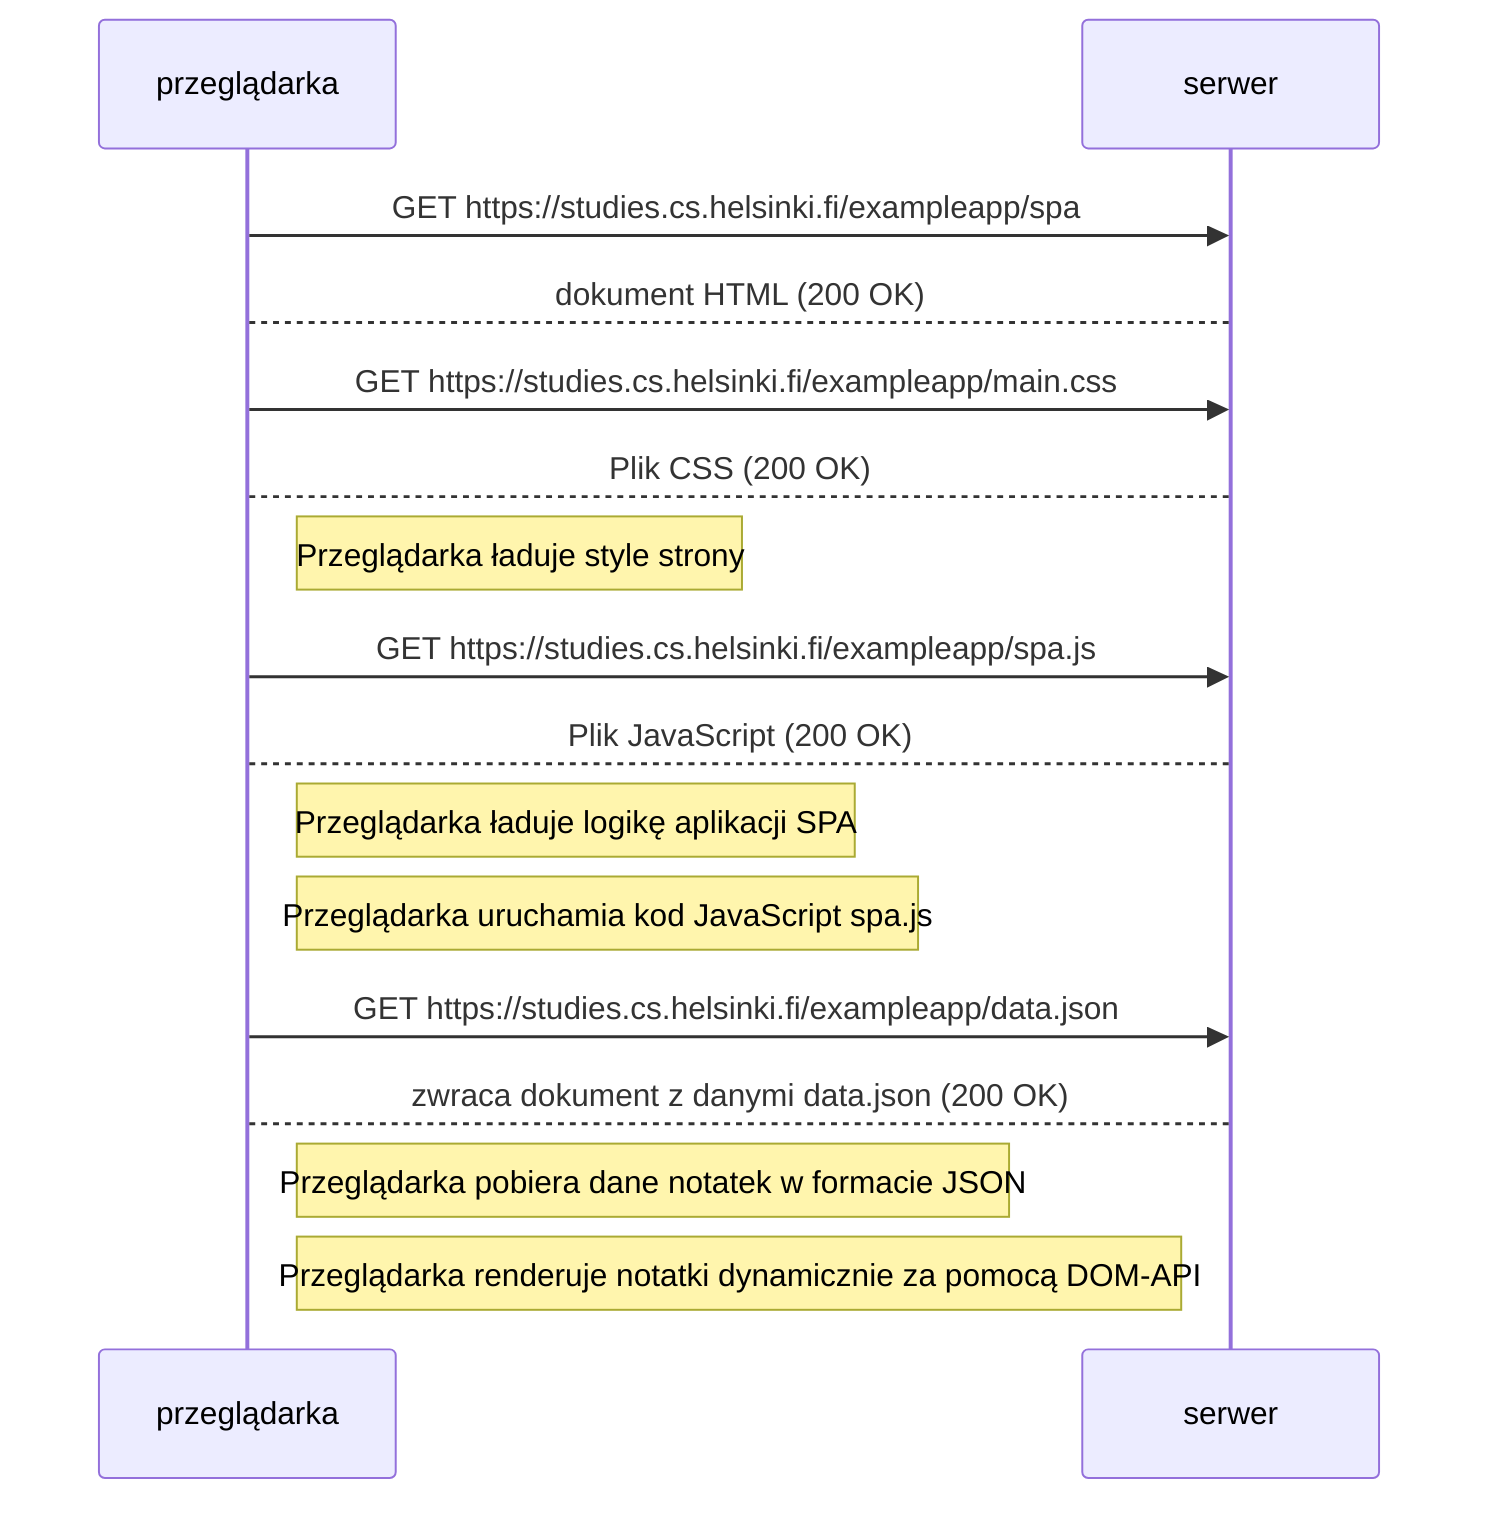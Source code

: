 sequenceDiagram
    participant przeglądarka
    participant serwer

    przeglądarka->>serwer: GET https://studies.cs.helsinki.fi/exampleapp/spa
    serwer-->przeglądarka: dokument HTML (200 OK)

    przeglądarka->>serwer: GET https://studies.cs.helsinki.fi/exampleapp/main.css
    serwer-->przeglądarka: Plik CSS (200 OK)
    Note right of przeglądarka: Przeglądarka ładuje style strony

    przeglądarka->>serwer: GET https://studies.cs.helsinki.fi/exampleapp/spa.js
    serwer-->przeglądarka: Plik JavaScript (200 OK)
    Note right of przeglądarka: Przeglądarka ładuje logikę aplikacji SPA

    Note right of przeglądarka: Przeglądarka uruchamia kod JavaScript spa.js

    przeglądarka->>serwer: GET https://studies.cs.helsinki.fi/exampleapp/data.json
    serwer-->przeglądarka: zwraca dokument z danymi data.json (200 OK)
    Note right of przeglądarka: Przeglądarka pobiera dane notatek w formacie JSON

    Note right of przeglądarka: Przeglądarka renderuje notatki dynamicznie za pomocą DOM-API